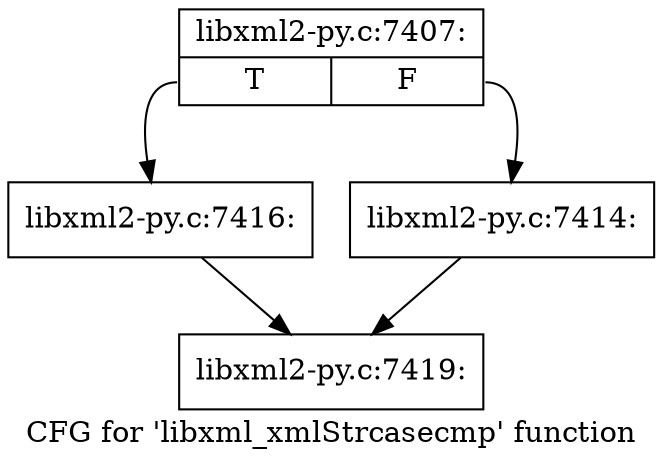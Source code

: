 digraph "CFG for 'libxml_xmlStrcasecmp' function" {
	label="CFG for 'libxml_xmlStrcasecmp' function";

	Node0x43231b0 [shape=record,label="{libxml2-py.c:7407:|{<s0>T|<s1>F}}"];
	Node0x43231b0:s0 -> Node0x4324940;
	Node0x43231b0:s1 -> Node0x43248f0;
	Node0x43248f0 [shape=record,label="{libxml2-py.c:7414:}"];
	Node0x43248f0 -> Node0x4322b40;
	Node0x4324940 [shape=record,label="{libxml2-py.c:7416:}"];
	Node0x4324940 -> Node0x4322b40;
	Node0x4322b40 [shape=record,label="{libxml2-py.c:7419:}"];
}

